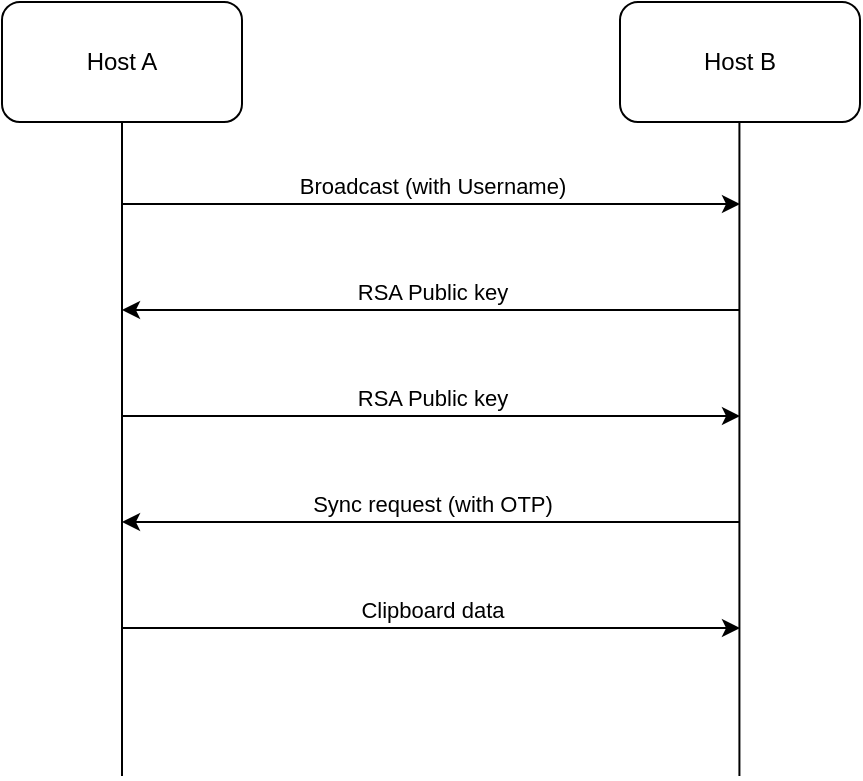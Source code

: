 <mxfile version="26.2.2">
  <diagram name="Page-1" id="wPnXP5Wu6hCZEHjr8IB3">
    <mxGraphModel dx="1020" dy="601" grid="0" gridSize="10" guides="1" tooltips="1" connect="1" arrows="1" fold="1" page="0" pageScale="1" pageWidth="850" pageHeight="1100" math="0" shadow="0">
      <root>
        <mxCell id="0" />
        <mxCell id="1" parent="0" />
        <mxCell id="wXK4wkwFhtRQZVDzO6l7-1" value="Host A" style="rounded=1;whiteSpace=wrap;html=1;" vertex="1" parent="1">
          <mxGeometry x="186" y="347" width="120" height="60" as="geometry" />
        </mxCell>
        <mxCell id="wXK4wkwFhtRQZVDzO6l7-2" value="Host B" style="rounded=1;whiteSpace=wrap;html=1;" vertex="1" parent="1">
          <mxGeometry x="495" y="347" width="120" height="60" as="geometry" />
        </mxCell>
        <mxCell id="wXK4wkwFhtRQZVDzO6l7-5" value="" style="endArrow=none;html=1;rounded=0;entryX=0.5;entryY=1;entryDx=0;entryDy=0;exitX=0.5;exitY=0;exitDx=0;exitDy=0;" edge="1" parent="1" target="wXK4wkwFhtRQZVDzO6l7-1">
          <mxGeometry width="50" height="50" relative="1" as="geometry">
            <mxPoint x="246" y="734" as="sourcePoint" />
            <mxPoint x="415" y="549" as="targetPoint" />
          </mxGeometry>
        </mxCell>
        <mxCell id="wXK4wkwFhtRQZVDzO6l7-6" value="" style="endArrow=none;html=1;rounded=0;entryX=0.5;entryY=1;entryDx=0;entryDy=0;exitX=0.5;exitY=0;exitDx=0;exitDy=0;" edge="1" parent="1">
          <mxGeometry width="50" height="50" relative="1" as="geometry">
            <mxPoint x="554.71" y="734" as="sourcePoint" />
            <mxPoint x="554.71" y="407" as="targetPoint" />
          </mxGeometry>
        </mxCell>
        <mxCell id="wXK4wkwFhtRQZVDzO6l7-7" value="Broadcast (with Username)" style="endArrow=classic;html=1;rounded=0;verticalAlign=bottom;" edge="1" parent="1">
          <mxGeometry width="50" height="50" relative="1" as="geometry">
            <mxPoint x="246" y="448" as="sourcePoint" />
            <mxPoint x="555" y="448" as="targetPoint" />
          </mxGeometry>
        </mxCell>
        <mxCell id="wXK4wkwFhtRQZVDzO6l7-9" value="RSA Public key" style="endArrow=classic;html=1;rounded=0;verticalAlign=bottom;" edge="1" parent="1">
          <mxGeometry x="-0.001" width="50" height="50" relative="1" as="geometry">
            <mxPoint x="555" y="501" as="sourcePoint" />
            <mxPoint x="246" y="501" as="targetPoint" />
            <mxPoint as="offset" />
          </mxGeometry>
        </mxCell>
        <mxCell id="wXK4wkwFhtRQZVDzO6l7-10" value="RSA Public key" style="endArrow=classic;html=1;rounded=0;verticalAlign=bottom;" edge="1" parent="1">
          <mxGeometry width="50" height="50" relative="1" as="geometry">
            <mxPoint x="246" y="554" as="sourcePoint" />
            <mxPoint x="555" y="554" as="targetPoint" />
          </mxGeometry>
        </mxCell>
        <mxCell id="wXK4wkwFhtRQZVDzO6l7-11" value="Sync request (with OTP)" style="endArrow=classic;html=1;rounded=0;verticalAlign=bottom;" edge="1" parent="1">
          <mxGeometry width="50" height="50" relative="1" as="geometry">
            <mxPoint x="555" y="607" as="sourcePoint" />
            <mxPoint x="246" y="607" as="targetPoint" />
          </mxGeometry>
        </mxCell>
        <mxCell id="wXK4wkwFhtRQZVDzO6l7-12" value="Clipboard data" style="endArrow=classic;html=1;rounded=0;verticalAlign=bottom;" edge="1" parent="1">
          <mxGeometry width="50" height="50" relative="1" as="geometry">
            <mxPoint x="246" y="660" as="sourcePoint" />
            <mxPoint x="555" y="660" as="targetPoint" />
          </mxGeometry>
        </mxCell>
      </root>
    </mxGraphModel>
  </diagram>
</mxfile>
